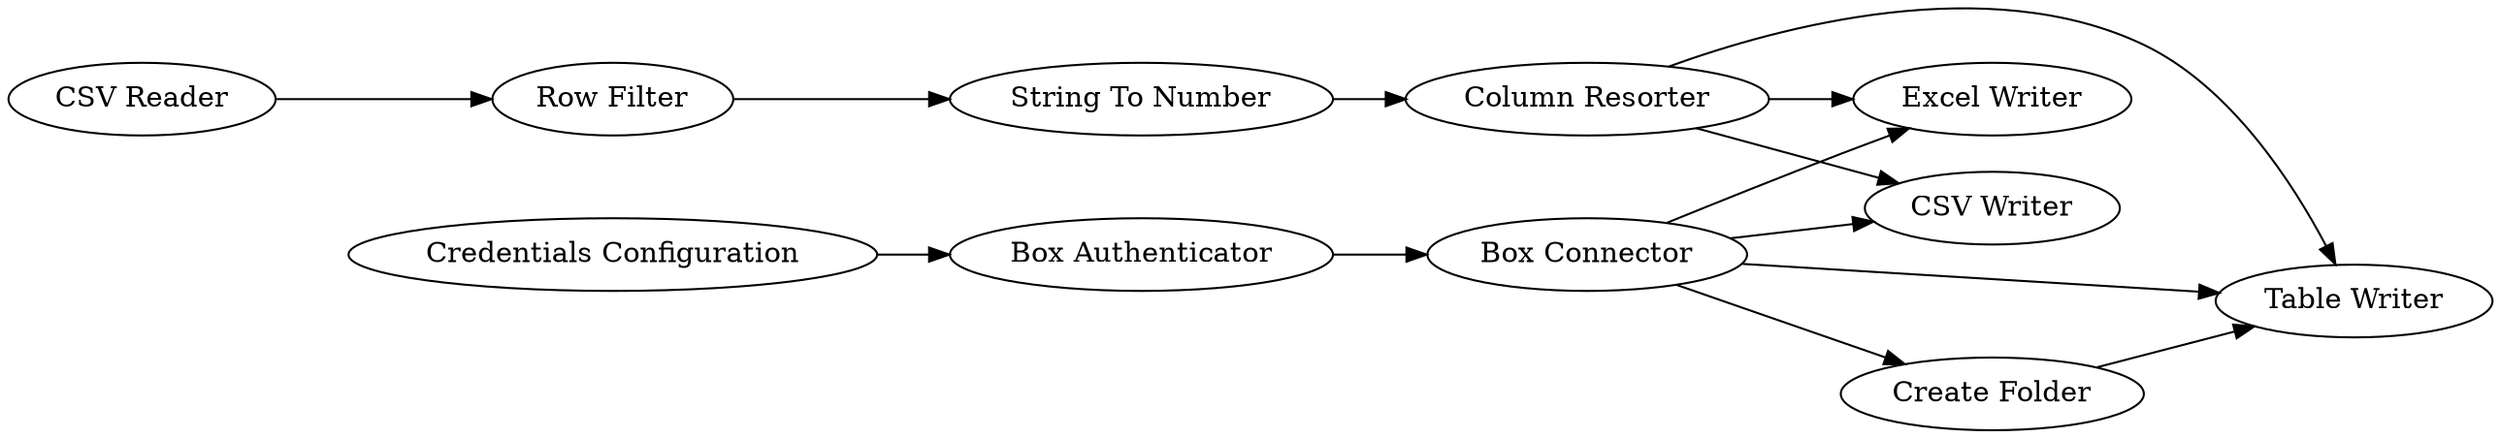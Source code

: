 digraph {
	"-2897071308172866283_1" [label="Box Authenticator"]
	"-2897071308172866283_3" [label="Credentials Configuration"]
	"-2897071308172866283_8" [label="Create Folder"]
	"-2897071308172866283_2" [label="Box Connector"]
	"6296364915151065129_40" [label="Column Resorter"]
	"6296364915151065129_26" [label="String To Number"]
	"-2897071308172866283_5" [label="CSV Writer"]
	"-2897071308172866283_7" [label="Excel Writer"]
	"-2897071308172866283_9" [label="CSV Reader"]
	"-2897071308172866283_6" [label="Table Writer"]
	"6296364915151065129_39" [label="Row Filter"]
	"-2897071308172866283_2" -> "-2897071308172866283_7"
	"-2897071308172866283_8" -> "-2897071308172866283_6"
	"-2897071308172866283_1" -> "-2897071308172866283_2"
	"-2897071308172866283_2" -> "-2897071308172866283_6"
	"-2897071308172866283_3" -> "-2897071308172866283_1"
	"-2897071308172866283_9" -> "6296364915151065129_39"
	"6296364915151065129_40" -> "-2897071308172866283_7"
	"-2897071308172866283_2" -> "-2897071308172866283_5"
	"6296364915151065129_40" -> "-2897071308172866283_6"
	"-2897071308172866283_2" -> "-2897071308172866283_8"
	"6296364915151065129_40" -> "-2897071308172866283_5"
	"6296364915151065129_39" -> "6296364915151065129_26"
	"6296364915151065129_26" -> "6296364915151065129_40"
	rankdir=LR
}
